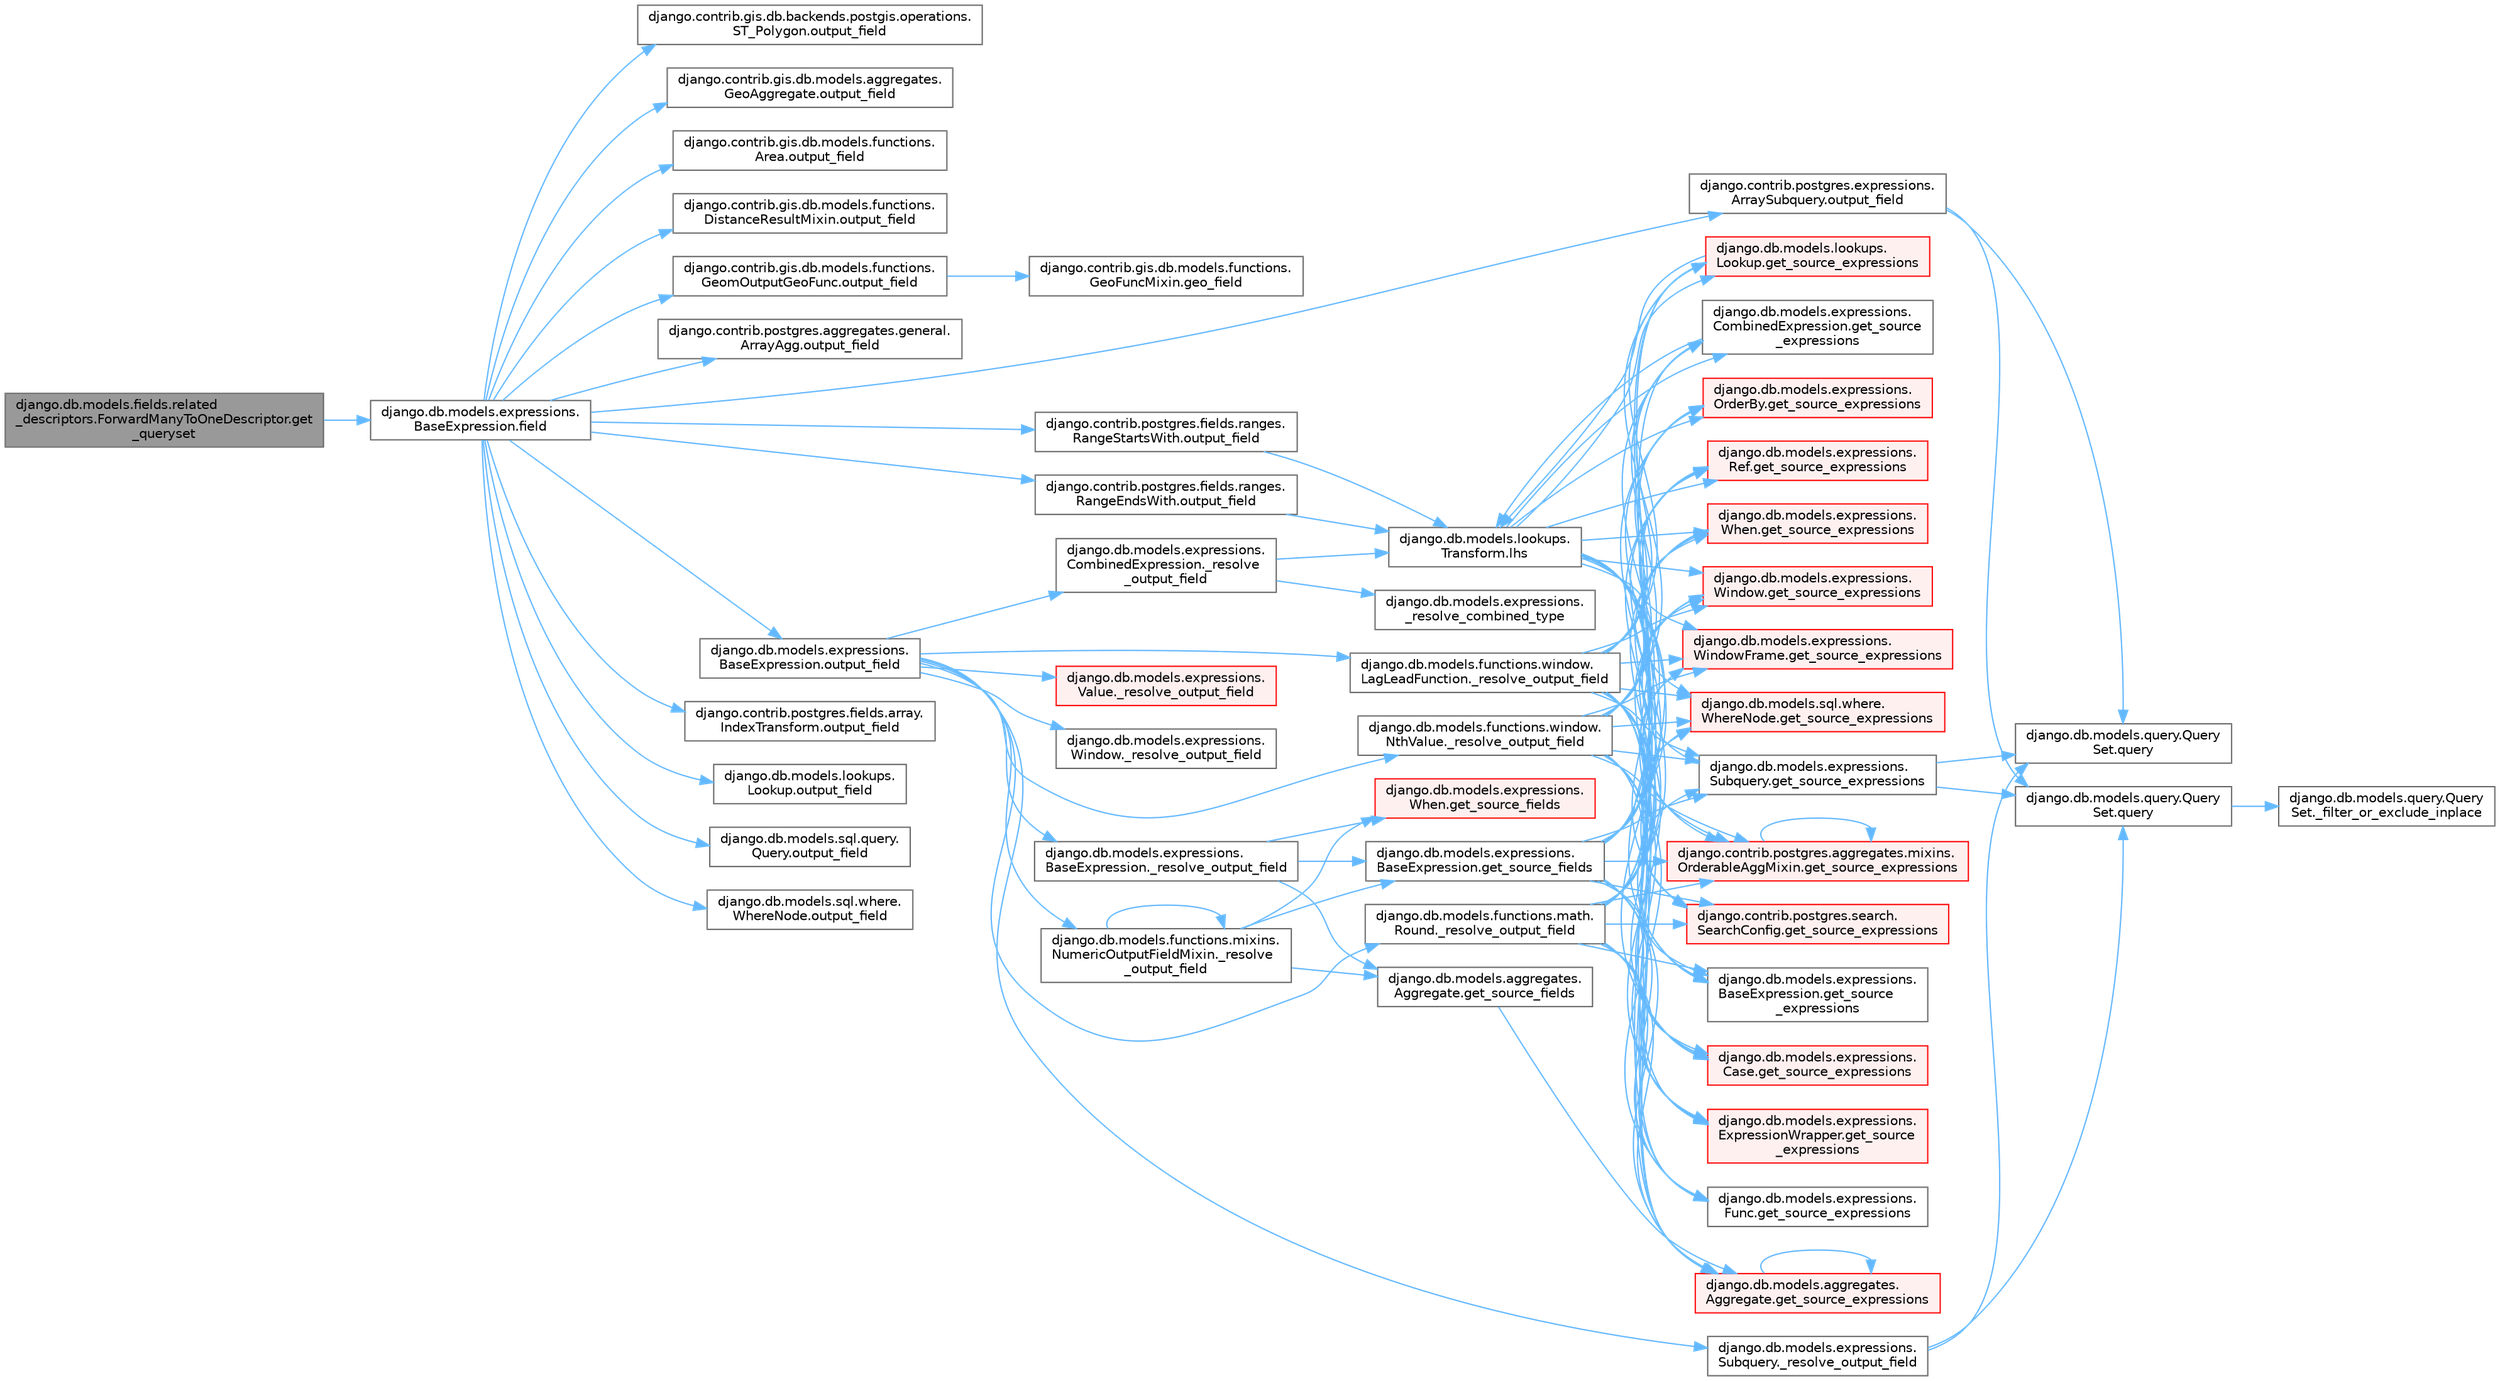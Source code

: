 digraph "django.db.models.fields.related_descriptors.ForwardManyToOneDescriptor.get_queryset"
{
 // LATEX_PDF_SIZE
  bgcolor="transparent";
  edge [fontname=Helvetica,fontsize=10,labelfontname=Helvetica,labelfontsize=10];
  node [fontname=Helvetica,fontsize=10,shape=box,height=0.2,width=0.4];
  rankdir="LR";
  Node1 [id="Node000001",label="django.db.models.fields.related\l_descriptors.ForwardManyToOneDescriptor.get\l_queryset",height=0.2,width=0.4,color="gray40", fillcolor="grey60", style="filled", fontcolor="black",tooltip=" "];
  Node1 -> Node2 [id="edge1_Node000001_Node000002",color="steelblue1",style="solid",tooltip=" "];
  Node2 [id="Node000002",label="django.db.models.expressions.\lBaseExpression.field",height=0.2,width=0.4,color="grey40", fillcolor="white", style="filled",URL="$classdjango_1_1db_1_1models_1_1expressions_1_1_base_expression.html#a70aeb35391ada82c2e9f02b1c3ac150c",tooltip=" "];
  Node2 -> Node3 [id="edge2_Node000002_Node000003",color="steelblue1",style="solid",tooltip=" "];
  Node3 [id="Node000003",label="django.contrib.gis.db.backends.postgis.operations.\lST_Polygon.output_field",height=0.2,width=0.4,color="grey40", fillcolor="white", style="filled",URL="$classdjango_1_1contrib_1_1gis_1_1db_1_1backends_1_1postgis_1_1operations_1_1_s_t___polygon.html#a4427b1b0cb4e6df4fde6c045c562118a",tooltip=" "];
  Node2 -> Node4 [id="edge3_Node000002_Node000004",color="steelblue1",style="solid",tooltip=" "];
  Node4 [id="Node000004",label="django.contrib.gis.db.models.aggregates.\lGeoAggregate.output_field",height=0.2,width=0.4,color="grey40", fillcolor="white", style="filled",URL="$classdjango_1_1contrib_1_1gis_1_1db_1_1models_1_1aggregates_1_1_geo_aggregate.html#a1f680d71d32335c5854387fa09555108",tooltip=" "];
  Node2 -> Node5 [id="edge4_Node000002_Node000005",color="steelblue1",style="solid",tooltip=" "];
  Node5 [id="Node000005",label="django.contrib.gis.db.models.functions.\lArea.output_field",height=0.2,width=0.4,color="grey40", fillcolor="white", style="filled",URL="$classdjango_1_1contrib_1_1gis_1_1db_1_1models_1_1functions_1_1_area.html#a017724b08cd640b0e7e834e003cc103d",tooltip=" "];
  Node2 -> Node6 [id="edge5_Node000002_Node000006",color="steelblue1",style="solid",tooltip=" "];
  Node6 [id="Node000006",label="django.contrib.gis.db.models.functions.\lDistanceResultMixin.output_field",height=0.2,width=0.4,color="grey40", fillcolor="white", style="filled",URL="$classdjango_1_1contrib_1_1gis_1_1db_1_1models_1_1functions_1_1_distance_result_mixin.html#af219b5c12f89e181ada240244818e239",tooltip=" "];
  Node2 -> Node7 [id="edge6_Node000002_Node000007",color="steelblue1",style="solid",tooltip=" "];
  Node7 [id="Node000007",label="django.contrib.gis.db.models.functions.\lGeomOutputGeoFunc.output_field",height=0.2,width=0.4,color="grey40", fillcolor="white", style="filled",URL="$classdjango_1_1contrib_1_1gis_1_1db_1_1models_1_1functions_1_1_geom_output_geo_func.html#a55415993f9af0a2cbde3681557342482",tooltip=" "];
  Node7 -> Node8 [id="edge7_Node000007_Node000008",color="steelblue1",style="solid",tooltip=" "];
  Node8 [id="Node000008",label="django.contrib.gis.db.models.functions.\lGeoFuncMixin.geo_field",height=0.2,width=0.4,color="grey40", fillcolor="white", style="filled",URL="$classdjango_1_1contrib_1_1gis_1_1db_1_1models_1_1functions_1_1_geo_func_mixin.html#aae4bfeb201602d13218e58d1778b4c1b",tooltip=" "];
  Node2 -> Node9 [id="edge8_Node000002_Node000009",color="steelblue1",style="solid",tooltip=" "];
  Node9 [id="Node000009",label="django.contrib.postgres.aggregates.general.\lArrayAgg.output_field",height=0.2,width=0.4,color="grey40", fillcolor="white", style="filled",URL="$classdjango_1_1contrib_1_1postgres_1_1aggregates_1_1general_1_1_array_agg.html#a845ed6cbbb6d6fe470d9478934ade450",tooltip=" "];
  Node2 -> Node10 [id="edge9_Node000002_Node000010",color="steelblue1",style="solid",tooltip=" "];
  Node10 [id="Node000010",label="django.contrib.postgres.expressions.\lArraySubquery.output_field",height=0.2,width=0.4,color="grey40", fillcolor="white", style="filled",URL="$classdjango_1_1contrib_1_1postgres_1_1expressions_1_1_array_subquery.html#adfc4d450008ff7b23517e73cbd1ad172",tooltip=" "];
  Node10 -> Node11 [id="edge10_Node000010_Node000011",color="steelblue1",style="solid",tooltip=" "];
  Node11 [id="Node000011",label="django.db.models.query.Query\lSet.query",height=0.2,width=0.4,color="grey40", fillcolor="white", style="filled",URL="$classdjango_1_1db_1_1models_1_1query_1_1_query_set.html#a8028ed81b109acb162489dbd16604c83",tooltip=" "];
  Node11 -> Node12 [id="edge11_Node000011_Node000012",color="steelblue1",style="solid",tooltip=" "];
  Node12 [id="Node000012",label="django.db.models.query.Query\lSet._filter_or_exclude_inplace",height=0.2,width=0.4,color="grey40", fillcolor="white", style="filled",URL="$classdjango_1_1db_1_1models_1_1query_1_1_query_set.html#aabeb9102e4ff687eea5dc3a6d54a8a29",tooltip=" "];
  Node10 -> Node13 [id="edge12_Node000010_Node000013",color="steelblue1",style="solid",tooltip=" "];
  Node13 [id="Node000013",label="django.db.models.query.Query\lSet.query",height=0.2,width=0.4,color="grey40", fillcolor="white", style="filled",URL="$classdjango_1_1db_1_1models_1_1query_1_1_query_set.html#a0b0307a9b3f65303afb2c5783372d2c2",tooltip=" "];
  Node2 -> Node14 [id="edge13_Node000002_Node000014",color="steelblue1",style="solid",tooltip=" "];
  Node14 [id="Node000014",label="django.contrib.postgres.fields.array.\lIndexTransform.output_field",height=0.2,width=0.4,color="grey40", fillcolor="white", style="filled",URL="$classdjango_1_1contrib_1_1postgres_1_1fields_1_1array_1_1_index_transform.html#ae3ca901f64e761da8d9dff087275f9ef",tooltip=" "];
  Node2 -> Node15 [id="edge14_Node000002_Node000015",color="steelblue1",style="solid",tooltip=" "];
  Node15 [id="Node000015",label="django.contrib.postgres.fields.ranges.\lRangeEndsWith.output_field",height=0.2,width=0.4,color="grey40", fillcolor="white", style="filled",URL="$classdjango_1_1contrib_1_1postgres_1_1fields_1_1ranges_1_1_range_ends_with.html#ab81e75d2435974b6171ddb1cbce4ebd9",tooltip=" "];
  Node15 -> Node16 [id="edge15_Node000015_Node000016",color="steelblue1",style="solid",tooltip=" "];
  Node16 [id="Node000016",label="django.db.models.lookups.\lTransform.lhs",height=0.2,width=0.4,color="grey40", fillcolor="white", style="filled",URL="$classdjango_1_1db_1_1models_1_1lookups_1_1_transform.html#ac0ce01e192abd1a739a4c77fcc8a1bf9",tooltip=" "];
  Node16 -> Node17 [id="edge16_Node000016_Node000017",color="steelblue1",style="solid",tooltip=" "];
  Node17 [id="Node000017",label="django.contrib.postgres.aggregates.mixins.\lOrderableAggMixin.get_source_expressions",height=0.2,width=0.4,color="red", fillcolor="#FFF0F0", style="filled",URL="$classdjango_1_1contrib_1_1postgres_1_1aggregates_1_1mixins_1_1_orderable_agg_mixin.html#abed9d6bb5142aafc8b77ac03f9d7a989",tooltip=" "];
  Node17 -> Node17 [id="edge17_Node000017_Node000017",color="steelblue1",style="solid",tooltip=" "];
  Node16 -> Node31 [id="edge18_Node000016_Node000031",color="steelblue1",style="solid",tooltip=" "];
  Node31 [id="Node000031",label="django.contrib.postgres.search.\lSearchConfig.get_source_expressions",height=0.2,width=0.4,color="red", fillcolor="#FFF0F0", style="filled",URL="$classdjango_1_1contrib_1_1postgres_1_1search_1_1_search_config.html#a2c17d4dfedc6381528df8a0a1b3751bf",tooltip=" "];
  Node16 -> Node34 [id="edge19_Node000016_Node000034",color="steelblue1",style="solid",tooltip=" "];
  Node34 [id="Node000034",label="django.db.models.aggregates.\lAggregate.get_source_expressions",height=0.2,width=0.4,color="red", fillcolor="#FFF0F0", style="filled",URL="$classdjango_1_1db_1_1models_1_1aggregates_1_1_aggregate.html#a4a47839518c013f780a931e4bcf2d4f1",tooltip=" "];
  Node34 -> Node34 [id="edge20_Node000034_Node000034",color="steelblue1",style="solid",tooltip=" "];
  Node16 -> Node1413 [id="edge21_Node000016_Node001413",color="steelblue1",style="solid",tooltip=" "];
  Node1413 [id="Node001413",label="django.db.models.expressions.\lBaseExpression.get_source\l_expressions",height=0.2,width=0.4,color="grey40", fillcolor="white", style="filled",URL="$classdjango_1_1db_1_1models_1_1expressions_1_1_base_expression.html#a1a052b2bf91363cc1367dbffb2b47708",tooltip=" "];
  Node16 -> Node1414 [id="edge22_Node000016_Node001414",color="steelblue1",style="solid",tooltip=" "];
  Node1414 [id="Node001414",label="django.db.models.expressions.\lCase.get_source_expressions",height=0.2,width=0.4,color="red", fillcolor="#FFF0F0", style="filled",URL="$classdjango_1_1db_1_1models_1_1expressions_1_1_case.html#a342de2ff64d7b1a41e1a86d89dee51b4",tooltip=" "];
  Node16 -> Node1421 [id="edge23_Node000016_Node001421",color="steelblue1",style="solid",tooltip=" "];
  Node1421 [id="Node001421",label="django.db.models.expressions.\lCombinedExpression.get_source\l_expressions",height=0.2,width=0.4,color="grey40", fillcolor="white", style="filled",URL="$classdjango_1_1db_1_1models_1_1expressions_1_1_combined_expression.html#a310a894787d41c927558cb35b23d3a90",tooltip=" "];
  Node1421 -> Node16 [id="edge24_Node001421_Node000016",color="steelblue1",style="solid",tooltip=" "];
  Node16 -> Node1422 [id="edge25_Node000016_Node001422",color="steelblue1",style="solid",tooltip=" "];
  Node1422 [id="Node001422",label="django.db.models.expressions.\lExpressionWrapper.get_source\l_expressions",height=0.2,width=0.4,color="red", fillcolor="#FFF0F0", style="filled",URL="$classdjango_1_1db_1_1models_1_1expressions_1_1_expression_wrapper.html#abdd54fb24f108830588d86a69e619e8f",tooltip=" "];
  Node16 -> Node1426 [id="edge26_Node000016_Node001426",color="steelblue1",style="solid",tooltip=" "];
  Node1426 [id="Node001426",label="django.db.models.expressions.\lFunc.get_source_expressions",height=0.2,width=0.4,color="grey40", fillcolor="white", style="filled",URL="$classdjango_1_1db_1_1models_1_1expressions_1_1_func.html#a2edd81324f310981c50c4d7d6b02fc36",tooltip=" "];
  Node16 -> Node1427 [id="edge27_Node000016_Node001427",color="steelblue1",style="solid",tooltip=" "];
  Node1427 [id="Node001427",label="django.db.models.expressions.\lOrderBy.get_source_expressions",height=0.2,width=0.4,color="red", fillcolor="#FFF0F0", style="filled",URL="$classdjango_1_1db_1_1models_1_1expressions_1_1_order_by.html#aa0b698a72cab3662300d9849e2e0b2df",tooltip=" "];
  Node16 -> Node1428 [id="edge28_Node000016_Node001428",color="steelblue1",style="solid",tooltip=" "];
  Node1428 [id="Node001428",label="django.db.models.expressions.\lRef.get_source_expressions",height=0.2,width=0.4,color="red", fillcolor="#FFF0F0", style="filled",URL="$classdjango_1_1db_1_1models_1_1expressions_1_1_ref.html#a34966901a7ce794db70ff599b65fe2ce",tooltip=" "];
  Node16 -> Node1429 [id="edge29_Node000016_Node001429",color="steelblue1",style="solid",tooltip=" "];
  Node1429 [id="Node001429",label="django.db.models.expressions.\lSubquery.get_source_expressions",height=0.2,width=0.4,color="grey40", fillcolor="white", style="filled",URL="$classdjango_1_1db_1_1models_1_1expressions_1_1_subquery.html#a39b90b2b3d0ee3caf0b75571062f214e",tooltip=" "];
  Node1429 -> Node11 [id="edge30_Node001429_Node000011",color="steelblue1",style="solid",tooltip=" "];
  Node1429 -> Node13 [id="edge31_Node001429_Node000013",color="steelblue1",style="solid",tooltip=" "];
  Node16 -> Node1430 [id="edge32_Node000016_Node001430",color="steelblue1",style="solid",tooltip=" "];
  Node1430 [id="Node001430",label="django.db.models.expressions.\lWhen.get_source_expressions",height=0.2,width=0.4,color="red", fillcolor="#FFF0F0", style="filled",URL="$classdjango_1_1db_1_1models_1_1expressions_1_1_when.html#aed38e210fabf48478aed2ff00ccbdfbe",tooltip=" "];
  Node16 -> Node1431 [id="edge33_Node000016_Node001431",color="steelblue1",style="solid",tooltip=" "];
  Node1431 [id="Node001431",label="django.db.models.expressions.\lWindow.get_source_expressions",height=0.2,width=0.4,color="red", fillcolor="#FFF0F0", style="filled",URL="$classdjango_1_1db_1_1models_1_1expressions_1_1_window.html#a52d79e8fa282239e67f8d9cdc5112388",tooltip=" "];
  Node16 -> Node1432 [id="edge34_Node000016_Node001432",color="steelblue1",style="solid",tooltip=" "];
  Node1432 [id="Node001432",label="django.db.models.expressions.\lWindowFrame.get_source_expressions",height=0.2,width=0.4,color="red", fillcolor="#FFF0F0", style="filled",URL="$classdjango_1_1db_1_1models_1_1expressions_1_1_window_frame.html#a4b54c4c9b4c4a68308953d25703a2544",tooltip=" "];
  Node16 -> Node3430 [id="edge35_Node000016_Node003430",color="steelblue1",style="solid",tooltip=" "];
  Node3430 [id="Node003430",label="django.db.models.lookups.\lLookup.get_source_expressions",height=0.2,width=0.4,color="red", fillcolor="#FFF0F0", style="filled",URL="$classdjango_1_1db_1_1models_1_1lookups_1_1_lookup.html#ab733397a7e7276a69a7092430799a22a",tooltip=" "];
  Node3430 -> Node16 [id="edge36_Node003430_Node000016",color="steelblue1",style="solid",tooltip=" "];
  Node16 -> Node3432 [id="edge37_Node000016_Node003432",color="steelblue1",style="solid",tooltip=" "];
  Node3432 [id="Node003432",label="django.db.models.sql.where.\lWhereNode.get_source_expressions",height=0.2,width=0.4,color="red", fillcolor="#FFF0F0", style="filled",URL="$classdjango_1_1db_1_1models_1_1sql_1_1where_1_1_where_node.html#ae3155308ff1faf4914e3e7f0134f49d7",tooltip=" "];
  Node2 -> Node1408 [id="edge38_Node000002_Node001408",color="steelblue1",style="solid",tooltip=" "];
  Node1408 [id="Node001408",label="django.contrib.postgres.fields.ranges.\lRangeStartsWith.output_field",height=0.2,width=0.4,color="grey40", fillcolor="white", style="filled",URL="$classdjango_1_1contrib_1_1postgres_1_1fields_1_1ranges_1_1_range_starts_with.html#a4e864cbda43e695a0ae6b2c3b4ced157",tooltip=" "];
  Node1408 -> Node16 [id="edge39_Node001408_Node000016",color="steelblue1",style="solid",tooltip=" "];
  Node2 -> Node1409 [id="edge40_Node000002_Node001409",color="steelblue1",style="solid",tooltip=" "];
  Node1409 [id="Node001409",label="django.db.models.expressions.\lBaseExpression.output_field",height=0.2,width=0.4,color="grey40", fillcolor="white", style="filled",URL="$classdjango_1_1db_1_1models_1_1expressions_1_1_base_expression.html#a7f0982cb1de5cdeaa7f043c3ae611a6d",tooltip=" "];
  Node1409 -> Node1410 [id="edge41_Node001409_Node001410",color="steelblue1",style="solid",tooltip=" "];
  Node1410 [id="Node001410",label="django.db.models.expressions.\lBaseExpression._resolve_output_field",height=0.2,width=0.4,color="grey40", fillcolor="white", style="filled",URL="$classdjango_1_1db_1_1models_1_1expressions_1_1_base_expression.html#a4d77b67d8a2c12f240cfa67a218742d9",tooltip=" "];
  Node1410 -> Node1411 [id="edge42_Node001410_Node001411",color="steelblue1",style="solid",tooltip=" "];
  Node1411 [id="Node001411",label="django.db.models.aggregates.\lAggregate.get_source_fields",height=0.2,width=0.4,color="grey40", fillcolor="white", style="filled",URL="$classdjango_1_1db_1_1models_1_1aggregates_1_1_aggregate.html#af73c40e545aeb53760d4f8ab45795ce7",tooltip=" "];
  Node1411 -> Node34 [id="edge43_Node001411_Node000034",color="steelblue1",style="solid",tooltip=" "];
  Node1410 -> Node1412 [id="edge44_Node001410_Node001412",color="steelblue1",style="solid",tooltip=" "];
  Node1412 [id="Node001412",label="django.db.models.expressions.\lBaseExpression.get_source_fields",height=0.2,width=0.4,color="grey40", fillcolor="white", style="filled",URL="$classdjango_1_1db_1_1models_1_1expressions_1_1_base_expression.html#a12ff1384ded4ceeeb39de09b54a827aa",tooltip=" "];
  Node1412 -> Node17 [id="edge45_Node001412_Node000017",color="steelblue1",style="solid",tooltip=" "];
  Node1412 -> Node31 [id="edge46_Node001412_Node000031",color="steelblue1",style="solid",tooltip=" "];
  Node1412 -> Node34 [id="edge47_Node001412_Node000034",color="steelblue1",style="solid",tooltip=" "];
  Node1412 -> Node1413 [id="edge48_Node001412_Node001413",color="steelblue1",style="solid",tooltip=" "];
  Node1412 -> Node1414 [id="edge49_Node001412_Node001414",color="steelblue1",style="solid",tooltip=" "];
  Node1412 -> Node1421 [id="edge50_Node001412_Node001421",color="steelblue1",style="solid",tooltip=" "];
  Node1412 -> Node1422 [id="edge51_Node001412_Node001422",color="steelblue1",style="solid",tooltip=" "];
  Node1412 -> Node1426 [id="edge52_Node001412_Node001426",color="steelblue1",style="solid",tooltip=" "];
  Node1412 -> Node1427 [id="edge53_Node001412_Node001427",color="steelblue1",style="solid",tooltip=" "];
  Node1412 -> Node1428 [id="edge54_Node001412_Node001428",color="steelblue1",style="solid",tooltip=" "];
  Node1412 -> Node1429 [id="edge55_Node001412_Node001429",color="steelblue1",style="solid",tooltip=" "];
  Node1412 -> Node1430 [id="edge56_Node001412_Node001430",color="steelblue1",style="solid",tooltip=" "];
  Node1412 -> Node1431 [id="edge57_Node001412_Node001431",color="steelblue1",style="solid",tooltip=" "];
  Node1412 -> Node1432 [id="edge58_Node001412_Node001432",color="steelblue1",style="solid",tooltip=" "];
  Node1412 -> Node3430 [id="edge59_Node001412_Node003430",color="steelblue1",style="solid",tooltip=" "];
  Node1412 -> Node3432 [id="edge60_Node001412_Node003432",color="steelblue1",style="solid",tooltip=" "];
  Node1410 -> Node3771 [id="edge61_Node001410_Node003771",color="steelblue1",style="solid",tooltip=" "];
  Node3771 [id="Node003771",label="django.db.models.expressions.\lWhen.get_source_fields",height=0.2,width=0.4,color="red", fillcolor="#FFF0F0", style="filled",URL="$classdjango_1_1db_1_1models_1_1expressions_1_1_when.html#a93cd7faaf5353bb517a72f98cd9b0fb4",tooltip=" "];
  Node1409 -> Node3772 [id="edge62_Node001409_Node003772",color="steelblue1",style="solid",tooltip=" "];
  Node3772 [id="Node003772",label="django.db.models.expressions.\lCombinedExpression._resolve\l_output_field",height=0.2,width=0.4,color="grey40", fillcolor="white", style="filled",URL="$classdjango_1_1db_1_1models_1_1expressions_1_1_combined_expression.html#ad5c6df54cfa479187073e305a8cbae20",tooltip=" "];
  Node3772 -> Node3773 [id="edge63_Node003772_Node003773",color="steelblue1",style="solid",tooltip=" "];
  Node3773 [id="Node003773",label="django.db.models.expressions.\l_resolve_combined_type",height=0.2,width=0.4,color="grey40", fillcolor="white", style="filled",URL="$namespacedjango_1_1db_1_1models_1_1expressions.html#aff7987c18576aebba662d4c1088fb043",tooltip=" "];
  Node3772 -> Node16 [id="edge64_Node003772_Node000016",color="steelblue1",style="solid",tooltip=" "];
  Node1409 -> Node3774 [id="edge65_Node001409_Node003774",color="steelblue1",style="solid",tooltip=" "];
  Node3774 [id="Node003774",label="django.db.models.expressions.\lSubquery._resolve_output_field",height=0.2,width=0.4,color="grey40", fillcolor="white", style="filled",URL="$classdjango_1_1db_1_1models_1_1expressions_1_1_subquery.html#a1e6f5dc8cd3e49d208c9b8770607552d",tooltip=" "];
  Node3774 -> Node11 [id="edge66_Node003774_Node000011",color="steelblue1",style="solid",tooltip=" "];
  Node3774 -> Node13 [id="edge67_Node003774_Node000013",color="steelblue1",style="solid",tooltip=" "];
  Node1409 -> Node3775 [id="edge68_Node001409_Node003775",color="steelblue1",style="solid",tooltip=" "];
  Node3775 [id="Node003775",label="django.db.models.expressions.\lValue._resolve_output_field",height=0.2,width=0.4,color="red", fillcolor="#FFF0F0", style="filled",URL="$classdjango_1_1db_1_1models_1_1expressions_1_1_value.html#af1af121c7b76f0e7325f3276049675dd",tooltip=" "];
  Node1409 -> Node3776 [id="edge69_Node001409_Node003776",color="steelblue1",style="solid",tooltip=" "];
  Node3776 [id="Node003776",label="django.db.models.expressions.\lWindow._resolve_output_field",height=0.2,width=0.4,color="grey40", fillcolor="white", style="filled",URL="$classdjango_1_1db_1_1models_1_1expressions_1_1_window.html#a165cffc4e962ae979c8c6bf5f1ed30bd",tooltip=" "];
  Node1409 -> Node3777 [id="edge70_Node001409_Node003777",color="steelblue1",style="solid",tooltip=" "];
  Node3777 [id="Node003777",label="django.db.models.functions.math.\lRound._resolve_output_field",height=0.2,width=0.4,color="grey40", fillcolor="white", style="filled",URL="$classdjango_1_1db_1_1models_1_1functions_1_1math_1_1_round.html#aa7b9332c35bc83a0f7055177fb9304e3",tooltip=" "];
  Node3777 -> Node17 [id="edge71_Node003777_Node000017",color="steelblue1",style="solid",tooltip=" "];
  Node3777 -> Node31 [id="edge72_Node003777_Node000031",color="steelblue1",style="solid",tooltip=" "];
  Node3777 -> Node34 [id="edge73_Node003777_Node000034",color="steelblue1",style="solid",tooltip=" "];
  Node3777 -> Node1413 [id="edge74_Node003777_Node001413",color="steelblue1",style="solid",tooltip=" "];
  Node3777 -> Node1414 [id="edge75_Node003777_Node001414",color="steelblue1",style="solid",tooltip=" "];
  Node3777 -> Node1421 [id="edge76_Node003777_Node001421",color="steelblue1",style="solid",tooltip=" "];
  Node3777 -> Node1422 [id="edge77_Node003777_Node001422",color="steelblue1",style="solid",tooltip=" "];
  Node3777 -> Node1426 [id="edge78_Node003777_Node001426",color="steelblue1",style="solid",tooltip=" "];
  Node3777 -> Node1427 [id="edge79_Node003777_Node001427",color="steelblue1",style="solid",tooltip=" "];
  Node3777 -> Node1428 [id="edge80_Node003777_Node001428",color="steelblue1",style="solid",tooltip=" "];
  Node3777 -> Node1429 [id="edge81_Node003777_Node001429",color="steelblue1",style="solid",tooltip=" "];
  Node3777 -> Node1430 [id="edge82_Node003777_Node001430",color="steelblue1",style="solid",tooltip=" "];
  Node3777 -> Node1431 [id="edge83_Node003777_Node001431",color="steelblue1",style="solid",tooltip=" "];
  Node3777 -> Node1432 [id="edge84_Node003777_Node001432",color="steelblue1",style="solid",tooltip=" "];
  Node3777 -> Node3430 [id="edge85_Node003777_Node003430",color="steelblue1",style="solid",tooltip=" "];
  Node3777 -> Node3432 [id="edge86_Node003777_Node003432",color="steelblue1",style="solid",tooltip=" "];
  Node1409 -> Node3778 [id="edge87_Node001409_Node003778",color="steelblue1",style="solid",tooltip=" "];
  Node3778 [id="Node003778",label="django.db.models.functions.mixins.\lNumericOutputFieldMixin._resolve\l_output_field",height=0.2,width=0.4,color="grey40", fillcolor="white", style="filled",URL="$classdjango_1_1db_1_1models_1_1functions_1_1mixins_1_1_numeric_output_field_mixin.html#ada10dc529cfe036597471f6439dfb0c5",tooltip=" "];
  Node3778 -> Node3778 [id="edge88_Node003778_Node003778",color="steelblue1",style="solid",tooltip=" "];
  Node3778 -> Node1411 [id="edge89_Node003778_Node001411",color="steelblue1",style="solid",tooltip=" "];
  Node3778 -> Node1412 [id="edge90_Node003778_Node001412",color="steelblue1",style="solid",tooltip=" "];
  Node3778 -> Node3771 [id="edge91_Node003778_Node003771",color="steelblue1",style="solid",tooltip=" "];
  Node1409 -> Node3779 [id="edge92_Node001409_Node003779",color="steelblue1",style="solid",tooltip=" "];
  Node3779 [id="Node003779",label="django.db.models.functions.window.\lLagLeadFunction._resolve_output_field",height=0.2,width=0.4,color="grey40", fillcolor="white", style="filled",URL="$classdjango_1_1db_1_1models_1_1functions_1_1window_1_1_lag_lead_function.html#ad9fef4f0de0bae4168483d83bf154eb5",tooltip=" "];
  Node3779 -> Node17 [id="edge93_Node003779_Node000017",color="steelblue1",style="solid",tooltip=" "];
  Node3779 -> Node31 [id="edge94_Node003779_Node000031",color="steelblue1",style="solid",tooltip=" "];
  Node3779 -> Node34 [id="edge95_Node003779_Node000034",color="steelblue1",style="solid",tooltip=" "];
  Node3779 -> Node1413 [id="edge96_Node003779_Node001413",color="steelblue1",style="solid",tooltip=" "];
  Node3779 -> Node1414 [id="edge97_Node003779_Node001414",color="steelblue1",style="solid",tooltip=" "];
  Node3779 -> Node1421 [id="edge98_Node003779_Node001421",color="steelblue1",style="solid",tooltip=" "];
  Node3779 -> Node1422 [id="edge99_Node003779_Node001422",color="steelblue1",style="solid",tooltip=" "];
  Node3779 -> Node1426 [id="edge100_Node003779_Node001426",color="steelblue1",style="solid",tooltip=" "];
  Node3779 -> Node1427 [id="edge101_Node003779_Node001427",color="steelblue1",style="solid",tooltip=" "];
  Node3779 -> Node1428 [id="edge102_Node003779_Node001428",color="steelblue1",style="solid",tooltip=" "];
  Node3779 -> Node1429 [id="edge103_Node003779_Node001429",color="steelblue1",style="solid",tooltip=" "];
  Node3779 -> Node1430 [id="edge104_Node003779_Node001430",color="steelblue1",style="solid",tooltip=" "];
  Node3779 -> Node1431 [id="edge105_Node003779_Node001431",color="steelblue1",style="solid",tooltip=" "];
  Node3779 -> Node1432 [id="edge106_Node003779_Node001432",color="steelblue1",style="solid",tooltip=" "];
  Node3779 -> Node3430 [id="edge107_Node003779_Node003430",color="steelblue1",style="solid",tooltip=" "];
  Node3779 -> Node3432 [id="edge108_Node003779_Node003432",color="steelblue1",style="solid",tooltip=" "];
  Node1409 -> Node3780 [id="edge109_Node001409_Node003780",color="steelblue1",style="solid",tooltip=" "];
  Node3780 [id="Node003780",label="django.db.models.functions.window.\lNthValue._resolve_output_field",height=0.2,width=0.4,color="grey40", fillcolor="white", style="filled",URL="$classdjango_1_1db_1_1models_1_1functions_1_1window_1_1_nth_value.html#a01f5c13b954177f7f499ab3a354aa38a",tooltip=" "];
  Node3780 -> Node17 [id="edge110_Node003780_Node000017",color="steelblue1",style="solid",tooltip=" "];
  Node3780 -> Node31 [id="edge111_Node003780_Node000031",color="steelblue1",style="solid",tooltip=" "];
  Node3780 -> Node34 [id="edge112_Node003780_Node000034",color="steelblue1",style="solid",tooltip=" "];
  Node3780 -> Node1413 [id="edge113_Node003780_Node001413",color="steelblue1",style="solid",tooltip=" "];
  Node3780 -> Node1414 [id="edge114_Node003780_Node001414",color="steelblue1",style="solid",tooltip=" "];
  Node3780 -> Node1421 [id="edge115_Node003780_Node001421",color="steelblue1",style="solid",tooltip=" "];
  Node3780 -> Node1422 [id="edge116_Node003780_Node001422",color="steelblue1",style="solid",tooltip=" "];
  Node3780 -> Node1426 [id="edge117_Node003780_Node001426",color="steelblue1",style="solid",tooltip=" "];
  Node3780 -> Node1427 [id="edge118_Node003780_Node001427",color="steelblue1",style="solid",tooltip=" "];
  Node3780 -> Node1428 [id="edge119_Node003780_Node001428",color="steelblue1",style="solid",tooltip=" "];
  Node3780 -> Node1429 [id="edge120_Node003780_Node001429",color="steelblue1",style="solid",tooltip=" "];
  Node3780 -> Node1430 [id="edge121_Node003780_Node001430",color="steelblue1",style="solid",tooltip=" "];
  Node3780 -> Node1431 [id="edge122_Node003780_Node001431",color="steelblue1",style="solid",tooltip=" "];
  Node3780 -> Node1432 [id="edge123_Node003780_Node001432",color="steelblue1",style="solid",tooltip=" "];
  Node3780 -> Node3430 [id="edge124_Node003780_Node003430",color="steelblue1",style="solid",tooltip=" "];
  Node3780 -> Node3432 [id="edge125_Node003780_Node003432",color="steelblue1",style="solid",tooltip=" "];
  Node2 -> Node1559 [id="edge126_Node000002_Node001559",color="steelblue1",style="solid",tooltip=" "];
  Node1559 [id="Node001559",label="django.db.models.lookups.\lLookup.output_field",height=0.2,width=0.4,color="grey40", fillcolor="white", style="filled",URL="$classdjango_1_1db_1_1models_1_1lookups_1_1_lookup.html#ac5f7b4f3c6722942ef415a8f83b98745",tooltip=" "];
  Node2 -> Node1560 [id="edge127_Node000002_Node001560",color="steelblue1",style="solid",tooltip=" "];
  Node1560 [id="Node001560",label="django.db.models.sql.query.\lQuery.output_field",height=0.2,width=0.4,color="grey40", fillcolor="white", style="filled",URL="$classdjango_1_1db_1_1models_1_1sql_1_1query_1_1_query.html#a53ec5a7472740d502ccbe1a6e526aa26",tooltip=" "];
  Node2 -> Node1561 [id="edge128_Node000002_Node001561",color="steelblue1",style="solid",tooltip=" "];
  Node1561 [id="Node001561",label="django.db.models.sql.where.\lWhereNode.output_field",height=0.2,width=0.4,color="grey40", fillcolor="white", style="filled",URL="$classdjango_1_1db_1_1models_1_1sql_1_1where_1_1_where_node.html#ac9648ee33da9c2746f6ca859befdf6b2",tooltip=" "];
}
